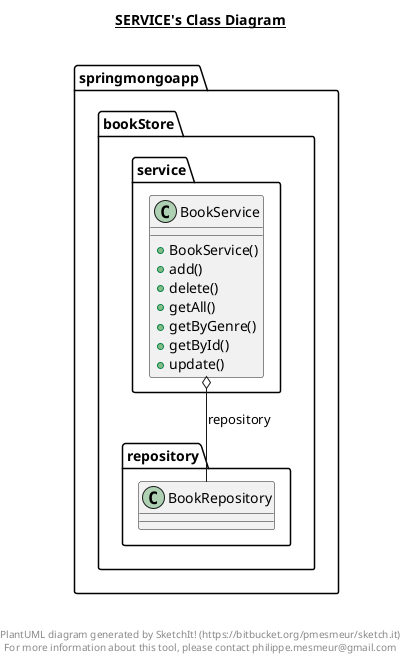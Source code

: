 @startuml

title __SERVICE's Class Diagram__\n

  namespace springmongoapp.bookStore {
    namespace service {
      class springmongoapp.bookStore.service.BookService {
          + BookService()
          + add()
          + delete()
          + getAll()
          + getByGenre()
          + getById()
          + update()
      }
    }
  }
  

  springmongoapp.bookStore.service.BookService o-- springmongoapp.bookStore.repository.BookRepository : repository


right footer


PlantUML diagram generated by SketchIt! (https://bitbucket.org/pmesmeur/sketch.it)
For more information about this tool, please contact philippe.mesmeur@gmail.com
endfooter

@enduml
